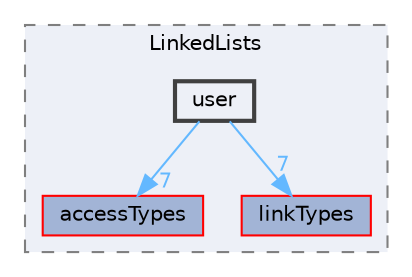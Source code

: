 digraph "src/OpenFOAM/containers/LinkedLists/user"
{
 // LATEX_PDF_SIZE
  bgcolor="transparent";
  edge [fontname=Helvetica,fontsize=10,labelfontname=Helvetica,labelfontsize=10];
  node [fontname=Helvetica,fontsize=10,shape=box,height=0.2,width=0.4];
  compound=true
  subgraph clusterdir_1ceeb2d59d8f320bd70a3a0eeca6c137 {
    graph [ bgcolor="#edf0f7", pencolor="grey50", label="LinkedLists", fontname=Helvetica,fontsize=10 style="filled,dashed", URL="dir_1ceeb2d59d8f320bd70a3a0eeca6c137.html",tooltip=""]
  dir_57bc99d9bbe398ddf18eacd9434279ec [label="accessTypes", fillcolor="#a2b4d6", color="red", style="filled", URL="dir_57bc99d9bbe398ddf18eacd9434279ec.html",tooltip=""];
  dir_f5a654e6c94bbb2ec059633496ddb161 [label="linkTypes", fillcolor="#a2b4d6", color="red", style="filled", URL="dir_f5a654e6c94bbb2ec059633496ddb161.html",tooltip=""];
  dir_938975076151863d0f63e1779cb0ce86 [label="user", fillcolor="#edf0f7", color="grey25", style="filled,bold", URL="dir_938975076151863d0f63e1779cb0ce86.html",tooltip=""];
  }
  dir_938975076151863d0f63e1779cb0ce86->dir_57bc99d9bbe398ddf18eacd9434279ec [headlabel="7", labeldistance=1.5 headhref="dir_004240_000014.html" href="dir_004240_000014.html" color="steelblue1" fontcolor="steelblue1"];
  dir_938975076151863d0f63e1779cb0ce86->dir_f5a654e6c94bbb2ec059633496ddb161 [headlabel="7", labeldistance=1.5 headhref="dir_004240_002219.html" href="dir_004240_002219.html" color="steelblue1" fontcolor="steelblue1"];
}
